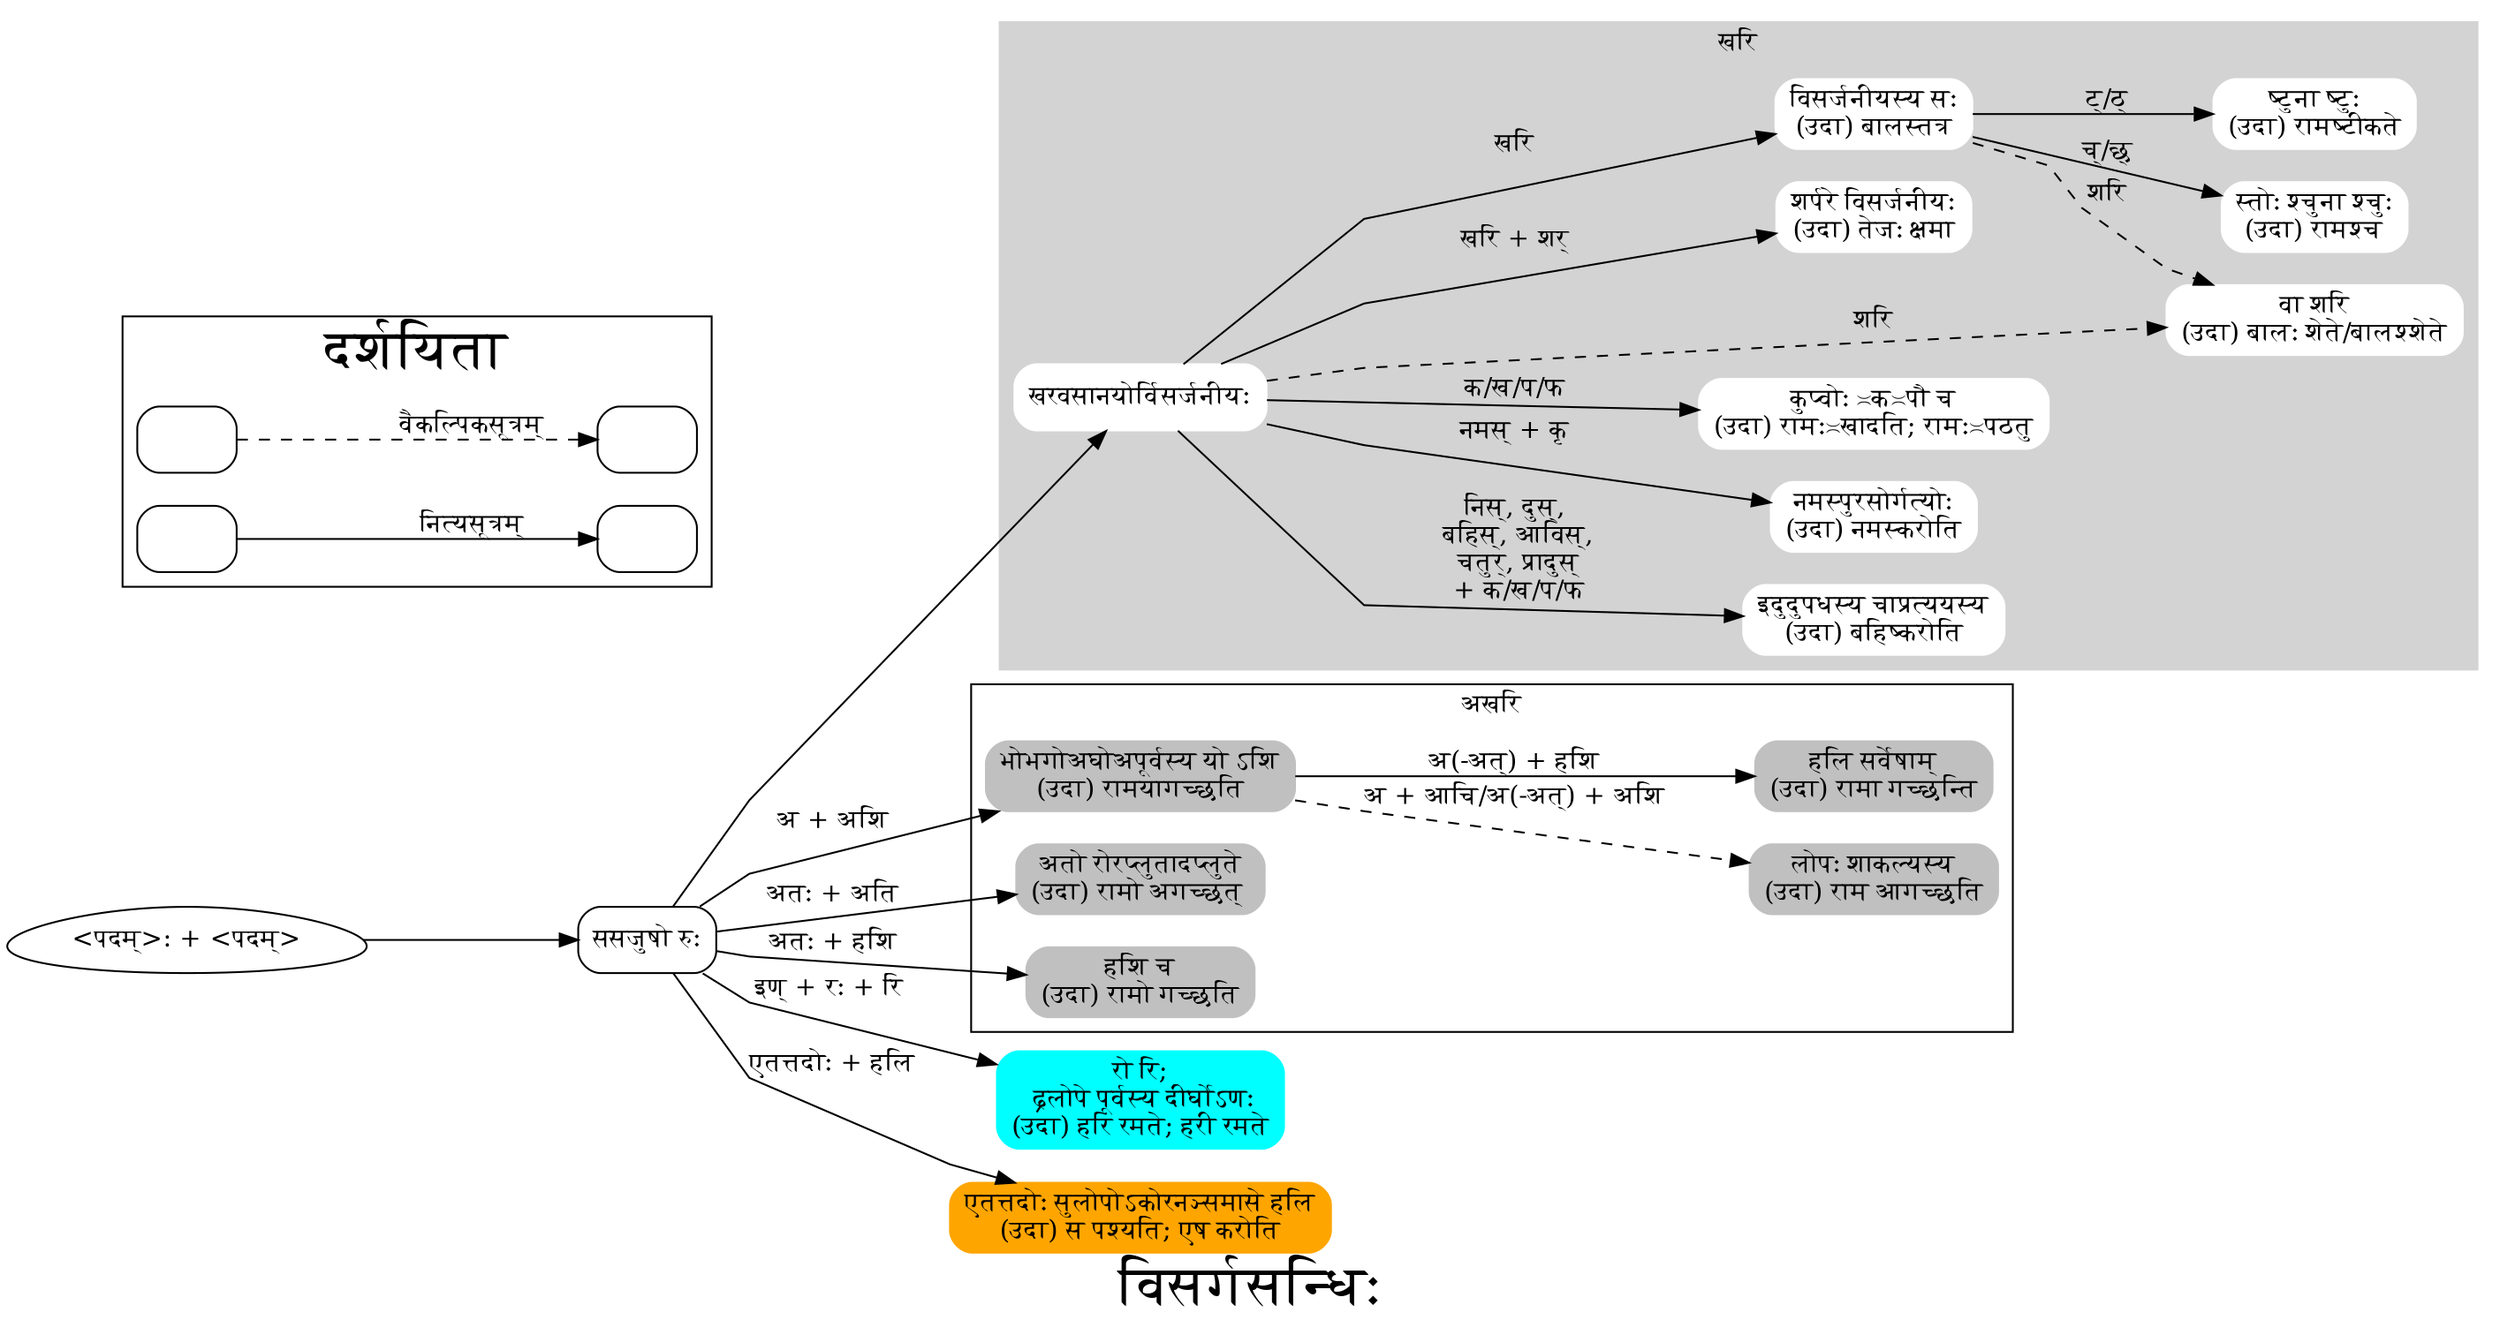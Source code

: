 digraph G {
        label="विसर्गसन्धिः";
        node [shape=box,
	      style=rounded];
        fontsize=30.0;
        rankdir=LR;
        splines=polyline;
        subgraph cluster_0 {
                label="खरि";
                fontsize = 14.0;
                style=filled;
                color=lightgrey;
                node [style="filled,rounded",
		      color=white];
                a0 [label="खरवसानयोर्विसर्जनीयः",
		    href="http://avg-sanskrit.org/sutras/8-3-15.html"];
                a6 [label="इदुदुपधस्य चाप्रत्ययस्य\n(उदा) बहिष्करोति"];
                a5 [label="नमस्पुरसोर्गत्योः\n(उदा) नमस्करोति"];
                a4 [label="कुप्वोः ≍क≍पौ च\n(उदा) रामः≍खादति; रामः≍पठतु"];
                a3 [label="वा शरि\n(उदा) बालः शेते/बालश्शेते"];
                a2 [label="शर्परे विसर्जनीयः\n(उदा) तेजः क्षमा"];
                a1 [label="विसर्जनीयस्य सः\n(उदा) बालस्तत्र",
		    href="http://avg-sanskrit.org/sutras/8-3-34.html"];
                a7 [label="स्तोः श्चुना श्चुः\n(उदा) रामश्च"];
                a8 [label="ष्टुना ष्टुः\n(उदा) रामष्टीकते"];
                a0 -> a1 [label="खरि"];
                a0 -> a2 [label="खरि + शर्"];
                a0 -> a3 [label="शरि",
			  style=dashed];
                a0 -> a4 [label="क/ख/प/फ"];
                a0 -> a5 [label="नमस् + कृ"];
                a0 -> a6 [label="निस्, दुस्,\n बहिस्, आविस्,\n चतुर्, प्रादुस्\n + क/ख/प/फ"];
                a1 -> a3 [label="शरि", style=dashed];
                a1 -> a7 [label="च्/छ्"];
                a1 -> a8 [label="ट्/ठ्"];
        }

        subgraph cluster_1 {
                label="अखरि";
                fontsize = 14.0;
                node [style="filled,rounded", color=grey];
                b0 [label="भोभगोअघोअपूर्वस्य यो ऽशि\n(उदा) रामयागच्छति"];
                b1 [label="अतो रोरप्लुतादप्लुते\n(उदा) रामो अगच्छत् "];
                b2 [label="हशि च\n(उदा) रामो गच्छति"];
                b3 [label="लोपः शाकल्यस्य\n(उदा) राम आगच्छति"];
                b4 [label="हलि सर्वेषाम्\n(उदा) रामा गच्छन्ति"];
                b0 -> b3 [label="अ + आचि/अ(-अत्) + अशि"; style=dashed];
                b0 -> b4 [label="अ(-अत्) + हशि"];
        }

        c0 [label="रो रि;\n ढ्रलोपे पूर्वस्य दीर्घोऽणः\n(उदा) हरि रमते; हरी रमते",
	    color=cyan,
	    style="filled,rounded"];
        d0 [label="एतत्तदोः सुलोपोऽकोरनञ्समासे हलि\n(उदा) स पश्यति; एष करोति",
	    color=orange,
	    style="filled,rounded"];

        start0 [label="<पदम्>: + <पदम्>"];
        start1 [label="ससजुषो रुः",
		href="http://avg-sanskrit.org/sutras/8-2-66.html"];
        start0 -> start1;
        start1 -> a0;
        start1 -> b0 [label="अ + अशि"];
        start1 -> b1 [label="अतः + अति"];
        start1 -> b2 [label="अतः + हशि"];
        start1 -> c0 [label="इण्‌ + रः + रि "];
        start1 -> d0 [label="एतत्तदोः + हलि"];

        start0 [shape=egg];

        subgraph cluster_leg {
                label="दर्शयिता";
                legend1 [label=""];
                legend2 [label=""];
                legend3 [label=""];
                legend4 [label=""];
                legend1 -> legend2 [label="वैकल्पिकसूत्रम्",
				    style=dashed];
                legend3 -> legend4 [label="नित्यसूत्रम्"];
        }
}
